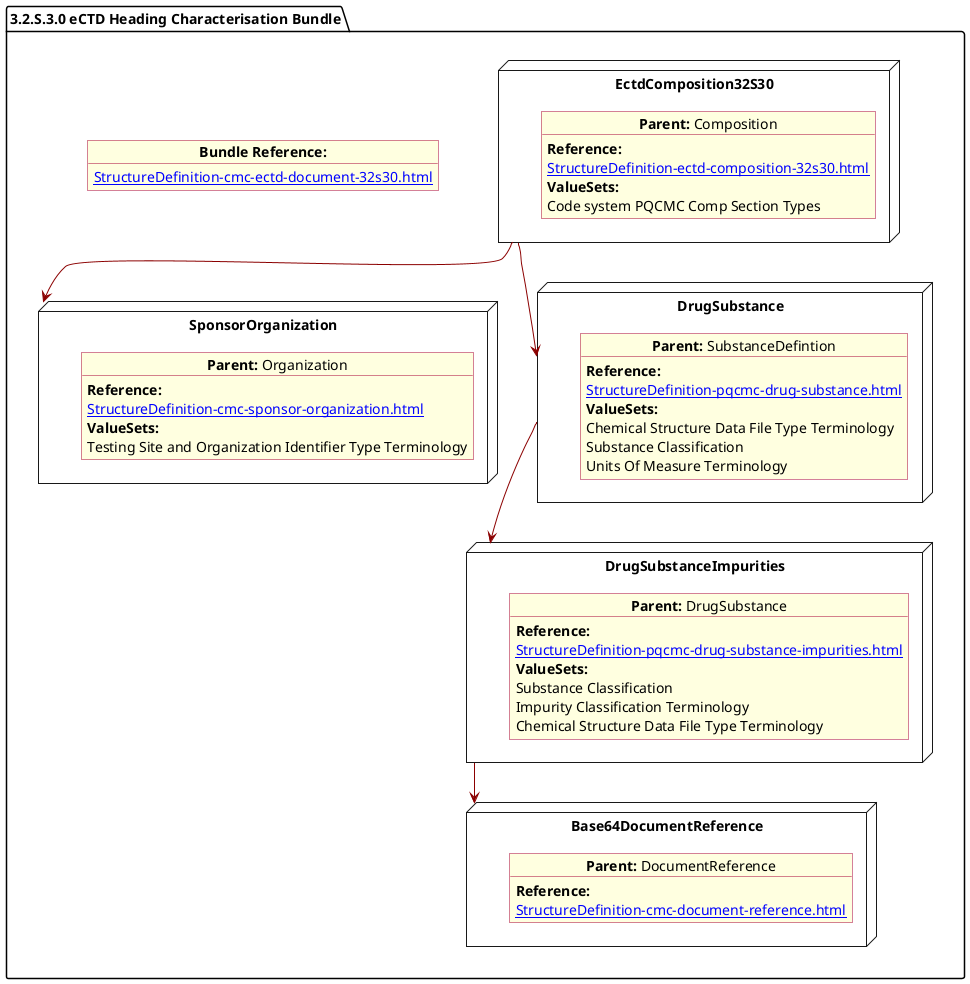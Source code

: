 @startuml SubstanceImpurity
allowmixing
'Mixed model of use case and object
skinparam svgDimensionStyle false
skinparam ObjectBackgroundColor LightYellow
skinparam ObjectBorderColor #A80036
skinparam activityDiamondBorderColor #A80036
skinparam activityDiamondBackgroundColor lawnGreen
skinparam ClassBorderThickness 4

package "3.2.S.3.0 eCTD Heading Characterisation Bundle" as NODES {
  object "**Bundle Reference:**" as objbun {
    [[StructureDefinition-cmc-ectd-document-32s30.html]]
  }

  node "EctdComposition32S30" as N1 {

    object "**Parent:** Composition" as obj1 {
      **Reference:**
      [[StructureDefinition-ectd-composition-32s30.html]]
      **ValueSets:**
      Code system PQCMC Comp Section Types
    }
  }
  node "SponsorOrganization" as NSO {

    object "**Parent:** Organization" as objAu {
      **Reference:**
      [[StructureDefinition-cmc-sponsor-organization.html]]
      **ValueSets:**
      Testing Site and Organization Identifier Type Terminology
    }
  }

  node "DrugSubstance" as NN {

    object "**Parent:** SubstanceDefintion" as obj3 {

      **Reference:**
      [[StructureDefinition-pqcmc-drug-substance.html]]
      **ValueSets:**
      Chemical Structure Data File Type Terminology
      Substance Classification
      Units Of Measure Terminology
    }
  }

  node "DrugSubstanceImpurities" as N6 {

    object "**Parent:** DrugSubstance" as obj2 {
      **Reference:**
      [[StructureDefinition-pqcmc-drug-substance-impurities.html]]
      **ValueSets:**
      Substance Classification
      Impurity Classification Terminology
      Chemical Structure Data File Type Terminology
    }

  }
  node "Base64DocumentReference" as NB64 {

    object "**Parent:** DocumentReference"  as obj64 {

      **Reference:**
      [[StructureDefinition-cmc-document-reference.html]]
    }

  }
  N1 -[#darkred]-> NSO
  NN -[#darkred]-> N6
  N1 -[#darkred]-> NN
  N6 -[#darkred]-> NB64
}
@enduml